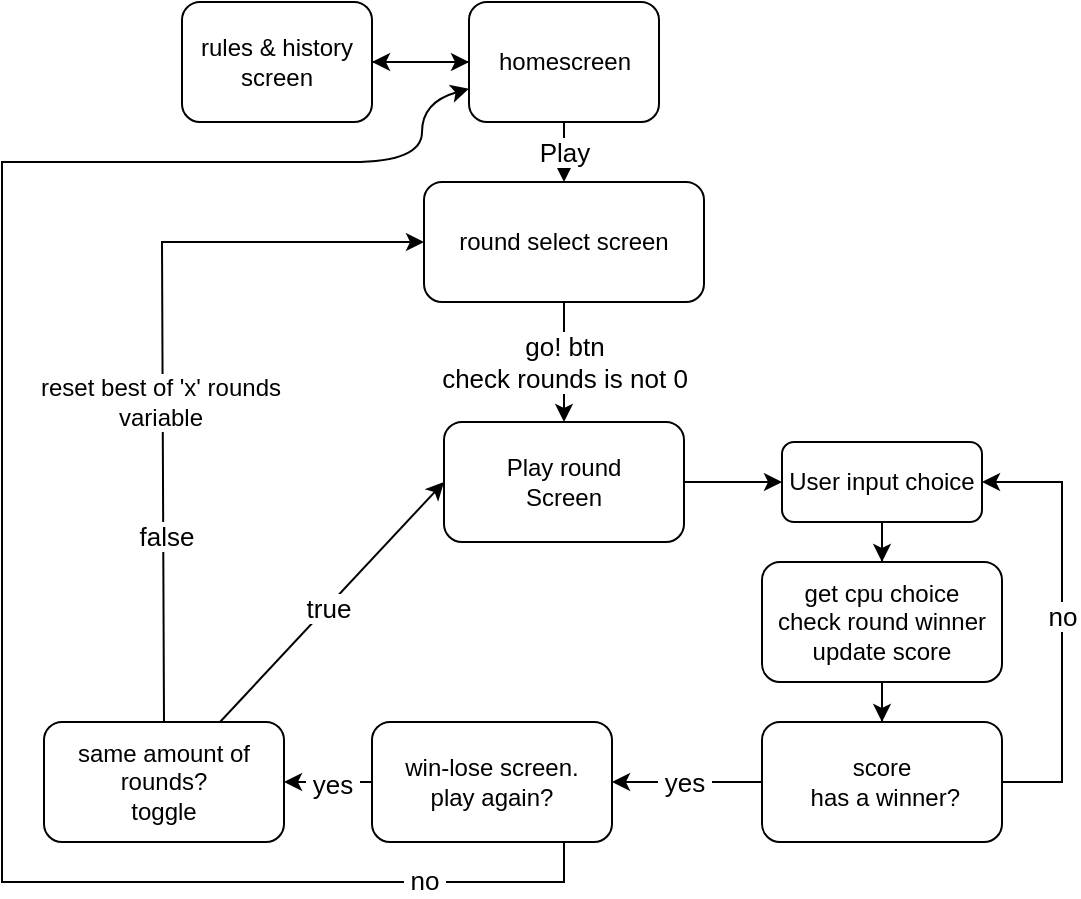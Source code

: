 <mxfile version="24.0.4" type="device">
  <diagram name="Page-1" id="KeIiXsLWIX9f4OQQm_I-">
    <mxGraphModel dx="758" dy="468" grid="1" gridSize="10" guides="1" tooltips="1" connect="1" arrows="1" fold="1" page="1" pageScale="1" pageWidth="827" pageHeight="1169" math="0" shadow="0">
      <root>
        <mxCell id="0" />
        <mxCell id="1" parent="0" />
        <mxCell id="v07YMubGpjkaJ07xnjoE-34" value="" style="edgeStyle=orthogonalEdgeStyle;rounded=0;orthogonalLoop=1;jettySize=auto;html=1;" parent="1" source="v07YMubGpjkaJ07xnjoE-3" target="v07YMubGpjkaJ07xnjoE-32" edge="1">
          <mxGeometry relative="1" as="geometry" />
        </mxCell>
        <mxCell id="v07YMubGpjkaJ07xnjoE-37" value="&lt;font style=&quot;font-size: 13px;&quot;&gt;Play&lt;/font&gt;" style="edgeStyle=orthogonalEdgeStyle;rounded=0;orthogonalLoop=1;jettySize=auto;html=1;" parent="1" source="v07YMubGpjkaJ07xnjoE-3" target="v07YMubGpjkaJ07xnjoE-36" edge="1">
          <mxGeometry relative="1" as="geometry" />
        </mxCell>
        <mxCell id="v07YMubGpjkaJ07xnjoE-3" value="homescreen&lt;br&gt;" style="rounded=1;whiteSpace=wrap;html=1;" parent="1" vertex="1">
          <mxGeometry x="313.5" y="100" width="95" height="60" as="geometry" />
        </mxCell>
        <mxCell id="v07YMubGpjkaJ07xnjoE-33" value="" style="edgeStyle=orthogonalEdgeStyle;rounded=0;orthogonalLoop=1;jettySize=auto;html=1;" parent="1" source="v07YMubGpjkaJ07xnjoE-32" target="v07YMubGpjkaJ07xnjoE-3" edge="1">
          <mxGeometry relative="1" as="geometry" />
        </mxCell>
        <mxCell id="v07YMubGpjkaJ07xnjoE-32" value="rules &amp;amp; history&lt;br&gt;screen&lt;br&gt;" style="rounded=1;whiteSpace=wrap;html=1;" parent="1" vertex="1">
          <mxGeometry x="170" y="100" width="95" height="60" as="geometry" />
        </mxCell>
        <mxCell id="v07YMubGpjkaJ07xnjoE-42" value="&lt;font style=&quot;font-size: 13px;&quot;&gt;go! btn&lt;br&gt;check rounds is not 0&lt;br&gt;&lt;/font&gt;" style="edgeStyle=orthogonalEdgeStyle;rounded=0;orthogonalLoop=1;jettySize=auto;html=1;" parent="1" source="v07YMubGpjkaJ07xnjoE-36" target="v07YMubGpjkaJ07xnjoE-40" edge="1">
          <mxGeometry relative="1" as="geometry" />
        </mxCell>
        <mxCell id="v07YMubGpjkaJ07xnjoE-36" value="round select screen&lt;br&gt;" style="rounded=1;whiteSpace=wrap;html=1;" parent="1" vertex="1">
          <mxGeometry x="291" y="190" width="140" height="60" as="geometry" />
        </mxCell>
        <mxCell id="LcfEYggkak98etMiW2qz-3" value="" style="edgeStyle=orthogonalEdgeStyle;rounded=0;orthogonalLoop=1;jettySize=auto;html=1;" edge="1" parent="1" source="v07YMubGpjkaJ07xnjoE-40" target="s0zZwEOzCgDntKu2xzzg-4">
          <mxGeometry relative="1" as="geometry" />
        </mxCell>
        <mxCell id="v07YMubGpjkaJ07xnjoE-40" value="Play round&lt;br&gt;Screen" style="rounded=1;whiteSpace=wrap;html=1;" parent="1" vertex="1">
          <mxGeometry x="301" y="310" width="120" height="60" as="geometry" />
        </mxCell>
        <mxCell id="v07YMubGpjkaJ07xnjoE-66" value="" style="edgeStyle=orthogonalEdgeStyle;rounded=0;orthogonalLoop=1;jettySize=auto;html=1;" parent="1" source="v07YMubGpjkaJ07xnjoE-44" target="v07YMubGpjkaJ07xnjoE-65" edge="1">
          <mxGeometry relative="1" as="geometry" />
        </mxCell>
        <mxCell id="s0zZwEOzCgDntKu2xzzg-18" value="&lt;font style=&quot;font-size: 13px;&quot;&gt;&amp;nbsp;yes&amp;nbsp;&lt;/font&gt;" style="edgeLabel;html=1;align=center;verticalAlign=middle;resizable=0;points=[];" parent="v07YMubGpjkaJ07xnjoE-66" vertex="1" connectable="0">
          <mxGeometry x="-0.079" y="1" relative="1" as="geometry">
            <mxPoint as="offset" />
          </mxGeometry>
        </mxCell>
        <mxCell id="s0zZwEOzCgDntKu2xzzg-20" value="" style="edgeStyle=orthogonalEdgeStyle;rounded=0;orthogonalLoop=1;jettySize=auto;html=1;strokeColor=default;endArrow=none;endFill=0;exitX=0.5;exitY=1;exitDx=0;exitDy=0;" parent="1" source="v07YMubGpjkaJ07xnjoE-44" target="s0zZwEOzCgDntKu2xzzg-19" edge="1">
          <mxGeometry relative="1" as="geometry">
            <Array as="points">
              <mxPoint x="361" y="540" />
              <mxPoint x="80" y="540" />
              <mxPoint x="80" y="180" />
            </Array>
          </mxGeometry>
        </mxCell>
        <mxCell id="s0zZwEOzCgDntKu2xzzg-24" value="&lt;font style=&quot;font-size: 13px;&quot;&gt;&amp;nbsp;no&amp;nbsp;&lt;/font&gt;" style="edgeLabel;html=1;align=center;verticalAlign=middle;resizable=0;points=[];" parent="s0zZwEOzCgDntKu2xzzg-20" vertex="1" connectable="0">
          <mxGeometry x="-0.711" y="-1" relative="1" as="geometry">
            <mxPoint as="offset" />
          </mxGeometry>
        </mxCell>
        <mxCell id="v07YMubGpjkaJ07xnjoE-44" value="win-lose screen.&lt;br&gt;play again?" style="rounded=1;whiteSpace=wrap;html=1;" parent="1" vertex="1">
          <mxGeometry x="265" y="460" width="120" height="60" as="geometry" />
        </mxCell>
        <mxCell id="LcfEYggkak98etMiW2qz-5" value="" style="edgeStyle=orthogonalEdgeStyle;rounded=0;orthogonalLoop=1;jettySize=auto;html=1;" edge="1" parent="1" source="v07YMubGpjkaJ07xnjoE-54" target="v07YMubGpjkaJ07xnjoE-56">
          <mxGeometry relative="1" as="geometry" />
        </mxCell>
        <mxCell id="v07YMubGpjkaJ07xnjoE-54" value="get cpu choice&lt;br&gt;check round winner&lt;br&gt;update score" style="whiteSpace=wrap;html=1;rounded=1;" parent="1" vertex="1">
          <mxGeometry x="460" y="380" width="120" height="60" as="geometry" />
        </mxCell>
        <mxCell id="LcfEYggkak98etMiW2qz-6" value="" style="edgeStyle=orthogonalEdgeStyle;rounded=0;orthogonalLoop=1;jettySize=auto;html=1;" edge="1" parent="1" source="v07YMubGpjkaJ07xnjoE-56" target="v07YMubGpjkaJ07xnjoE-44">
          <mxGeometry relative="1" as="geometry" />
        </mxCell>
        <mxCell id="LcfEYggkak98etMiW2qz-9" style="edgeStyle=orthogonalEdgeStyle;rounded=0;orthogonalLoop=1;jettySize=auto;html=1;entryX=1;entryY=0.5;entryDx=0;entryDy=0;" edge="1" parent="1" source="v07YMubGpjkaJ07xnjoE-56" target="s0zZwEOzCgDntKu2xzzg-4">
          <mxGeometry relative="1" as="geometry">
            <Array as="points">
              <mxPoint x="610" y="490" />
              <mxPoint x="610" y="340" />
            </Array>
          </mxGeometry>
        </mxCell>
        <mxCell id="LcfEYggkak98etMiW2qz-10" value="&lt;font style=&quot;font-size: 13px;&quot;&gt;no&lt;/font&gt;" style="edgeLabel;html=1;align=center;verticalAlign=middle;resizable=0;points=[];" vertex="1" connectable="0" parent="LcfEYggkak98etMiW2qz-9">
          <mxGeometry x="0.032" relative="1" as="geometry">
            <mxPoint as="offset" />
          </mxGeometry>
        </mxCell>
        <mxCell id="v07YMubGpjkaJ07xnjoE-56" value="score&lt;br&gt;&amp;nbsp;has a winner?" style="rounded=1;whiteSpace=wrap;html=1;" parent="1" vertex="1">
          <mxGeometry x="460" y="460" width="120" height="60" as="geometry" />
        </mxCell>
        <mxCell id="v07YMubGpjkaJ07xnjoE-65" value="same amount of rounds?&lt;br&gt;toggle" style="rounded=1;whiteSpace=wrap;html=1;" parent="1" vertex="1">
          <mxGeometry x="101" y="460" width="120" height="60" as="geometry" />
        </mxCell>
        <mxCell id="v07YMubGpjkaJ07xnjoE-70" value="" style="endArrow=classic;html=1;rounded=0;entryX=0;entryY=0.5;entryDx=0;entryDy=0;" parent="1" source="v07YMubGpjkaJ07xnjoE-65" target="v07YMubGpjkaJ07xnjoE-40" edge="1">
          <mxGeometry width="50" height="50" relative="1" as="geometry">
            <mxPoint x="200" y="430" as="sourcePoint" />
            <mxPoint x="250" y="380" as="targetPoint" />
          </mxGeometry>
        </mxCell>
        <mxCell id="v07YMubGpjkaJ07xnjoE-71" value="&lt;font style=&quot;font-size: 13px;&quot;&gt;true&lt;/font&gt;" style="edgeLabel;html=1;align=center;verticalAlign=middle;resizable=0;points=[];" parent="v07YMubGpjkaJ07xnjoE-70" vertex="1" connectable="0">
          <mxGeometry x="-0.001" y="-4" relative="1" as="geometry">
            <mxPoint x="-5" as="offset" />
          </mxGeometry>
        </mxCell>
        <mxCell id="v07YMubGpjkaJ07xnjoE-73" value="" style="endArrow=classic;html=1;rounded=0;exitX=0.5;exitY=0;exitDx=0;exitDy=0;entryX=0;entryY=0.5;entryDx=0;entryDy=0;" parent="1" source="v07YMubGpjkaJ07xnjoE-65" target="v07YMubGpjkaJ07xnjoE-36" edge="1">
          <mxGeometry width="50" height="50" relative="1" as="geometry">
            <mxPoint x="140" y="380" as="sourcePoint" />
            <mxPoint x="190" y="330" as="targetPoint" />
            <Array as="points">
              <mxPoint x="160" y="220" />
            </Array>
          </mxGeometry>
        </mxCell>
        <mxCell id="v07YMubGpjkaJ07xnjoE-74" value="&lt;font style=&quot;font-size: 13px;&quot;&gt;false&lt;/font&gt;" style="edgeLabel;html=1;align=center;verticalAlign=middle;resizable=0;points=[];" parent="v07YMubGpjkaJ07xnjoE-73" vertex="1" connectable="0">
          <mxGeometry x="-0.499" y="-1" relative="1" as="geometry">
            <mxPoint as="offset" />
          </mxGeometry>
        </mxCell>
        <mxCell id="v07YMubGpjkaJ07xnjoE-76" value="&lt;font style=&quot;font-size: 12px;&quot;&gt;reset best of &#39;x&#39; rounds&lt;br&gt;variable&lt;/font&gt;" style="edgeLabel;html=1;align=center;verticalAlign=middle;resizable=0;points=[];" parent="v07YMubGpjkaJ07xnjoE-73" vertex="1" connectable="0">
          <mxGeometry x="-0.136" y="2" relative="1" as="geometry">
            <mxPoint as="offset" />
          </mxGeometry>
        </mxCell>
        <mxCell id="LcfEYggkak98etMiW2qz-4" value="" style="edgeStyle=orthogonalEdgeStyle;rounded=0;orthogonalLoop=1;jettySize=auto;html=1;" edge="1" parent="1" source="s0zZwEOzCgDntKu2xzzg-4" target="v07YMubGpjkaJ07xnjoE-54">
          <mxGeometry relative="1" as="geometry" />
        </mxCell>
        <mxCell id="s0zZwEOzCgDntKu2xzzg-4" value="User input choice" style="rounded=1;whiteSpace=wrap;html=1;" parent="1" vertex="1">
          <mxGeometry x="470" y="320" width="100" height="40" as="geometry" />
        </mxCell>
        <mxCell id="s0zZwEOzCgDntKu2xzzg-19" value="" style="shape=waypoint;sketch=0;size=6;pointerEvents=1;points=[];fillColor=default;resizable=0;rotatable=0;perimeter=centerPerimeter;snapToPoint=1;rounded=1;strokeWidth=0;strokeColor=none;" parent="1" vertex="1">
          <mxGeometry x="245" y="170" width="20" height="20" as="geometry" />
        </mxCell>
        <mxCell id="s0zZwEOzCgDntKu2xzzg-23" value="" style="curved=1;endArrow=classic;html=1;rounded=0;" parent="1" source="s0zZwEOzCgDntKu2xzzg-19" target="v07YMubGpjkaJ07xnjoE-3" edge="1">
          <mxGeometry width="50" height="50" relative="1" as="geometry">
            <mxPoint x="263.5" y="180" as="sourcePoint" />
            <mxPoint x="313.5" y="130" as="targetPoint" />
            <Array as="points">
              <mxPoint x="290" y="180" />
              <mxPoint x="290" y="150" />
            </Array>
          </mxGeometry>
        </mxCell>
        <mxCell id="LcfEYggkak98etMiW2qz-8" value="&lt;font style=&quot;font-size: 13px;&quot;&gt;&amp;nbsp;yes&amp;nbsp;&lt;/font&gt;" style="edgeLabel;html=1;align=center;verticalAlign=middle;resizable=0;points=[];" vertex="1" connectable="0" parent="1">
          <mxGeometry x="421" y="490" as="geometry" />
        </mxCell>
      </root>
    </mxGraphModel>
  </diagram>
</mxfile>
